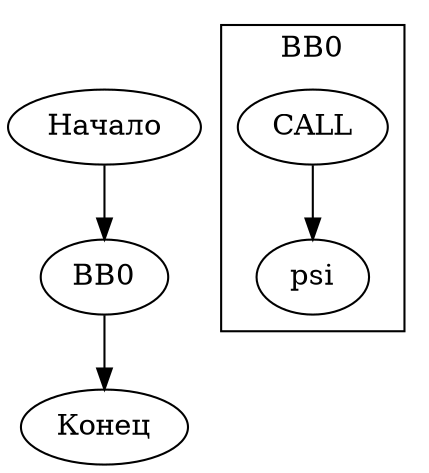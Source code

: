 digraph G {
    rankdir=TB;
    start [label="Начало"];
    end [label="Конец"];
    node0 [label="BB0"];
    start -> node0;
    node0 -> end;
subgraph cluster_0 {
    label="BB0";
    cluster_0_node2480498384 [label="CALL"];
    cluster_0_node2480498072 [label="psi"];
    cluster_0_node2480498384 -> cluster_0_node2480498072;
}
}
